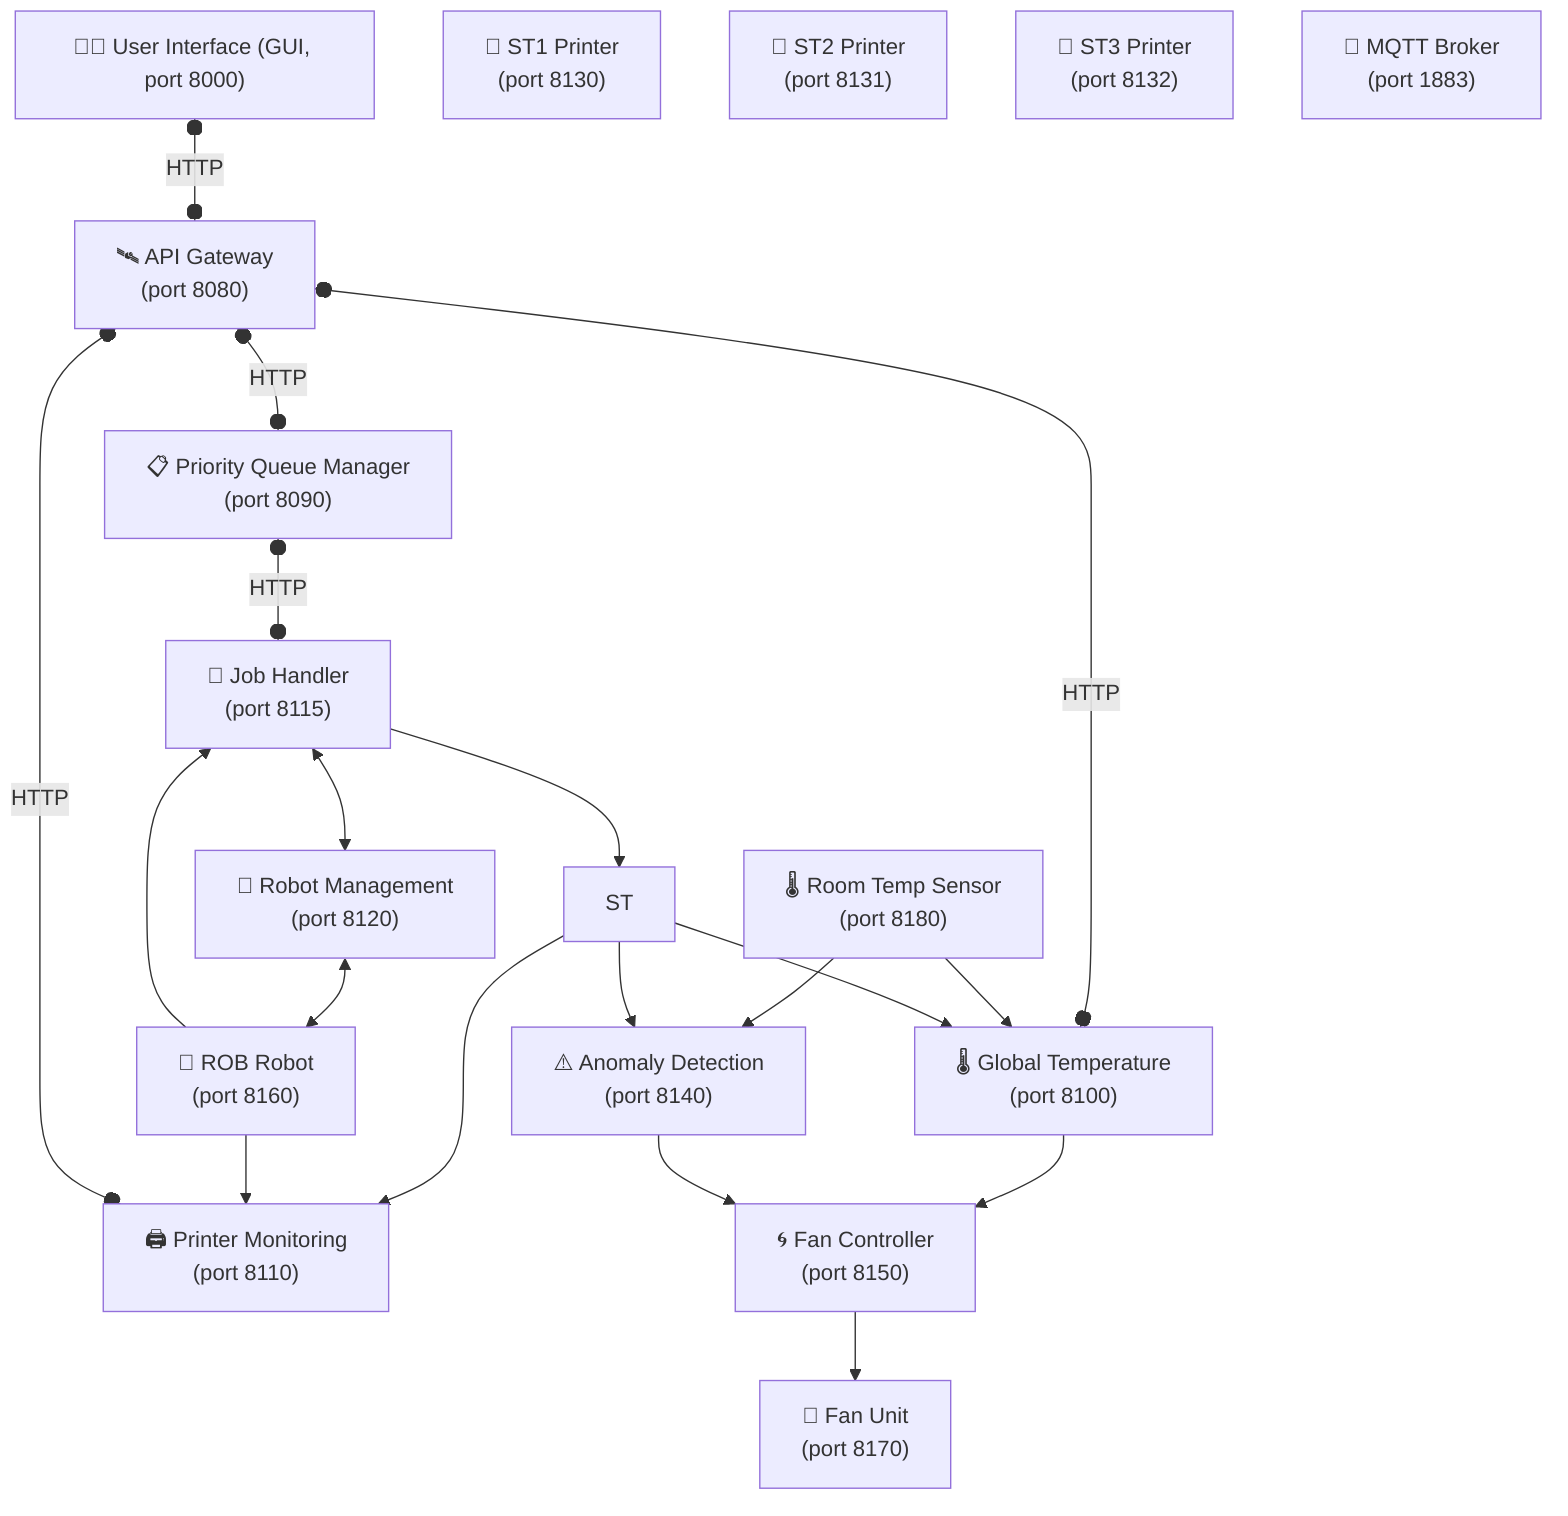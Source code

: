 flowchart TB

%% User Interaction Layer
GUI["🧑‍💻 User Interface (GUI, port 8000)"]

%% HTTP Communication Layer
APIGW["🛰 API Gateway 
(port 8080)"]
QueueMgr["📋 Priority Queue Manager 
(port 8090)"]
TempGlobal["🌡 Global Temperature 
(port 8100)"]
PrinterMon["🖨 Printer Monitoring 
(port 8110)"]

%% MQTT Communication Layer
JobHandler["🧠 Job Handler 
(port 8115)"]
Planning["🧭 Robot Management 
(port 8120)"]

%% Printers
ST1["🧱 ST1 Printer 
(port 8130)"]
ST2["🧱 ST2 Printer 
(port 8131)"]
ST3["🧱 ST3 Printer 
(port 8132)"]

Anomaly["⚠️ Anomaly Detection 
(port 8140)"]
FanCtrl["🌀 Fan Controller 
(port 8150)"]

%% MQTT Broker
Broker["🔗 MQTT Broker 
(port 1883)"]

%% Device Layer (emoji-enhanced)
Robot["🤖 ROB Robot
(port 8160)"]
Fan["💨 Fan Unit
(port 8170)"]
TempSensor["🌡 Room Temp Sensor
(port 8180)"]

%% Data Flow 
GUI o--o|HTTP| APIGW
APIGW o--o|HTTP| QueueMgr
APIGW o--o|HTTP| TempGlobal
QueueMgr o--o|HTTP| JobHandler

TempSensor --> TempGlobal
JobHandler <--> Planning

ST --> TempGlobal 
ST --> PrinterMon
%% JobHandler --> PrinterMon (Real topic subscription)
JobHandler --> ST

Planning <--> Robot
Robot --> PrinterMon
Robot --> JobHandler 

APIGW o--o|HTTP| PrinterMon

TempGlobal --> FanCtrl
FanCtrl --> Fan

TempSensor --> Anomaly
ST --> Anomaly
Anomaly --> FanCtrl